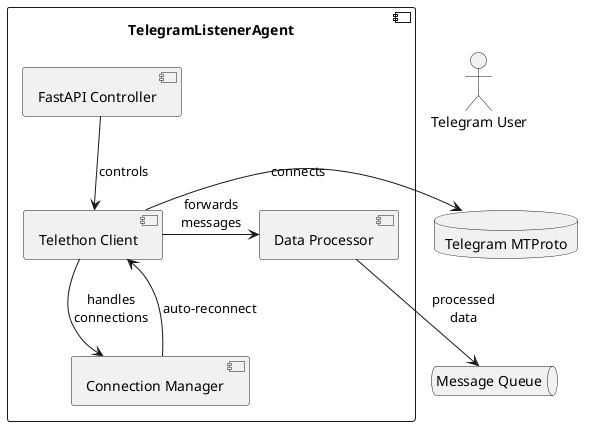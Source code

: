 @startuml TelegramListenerAgent Architecture

actor User as "Telegram User"
component TelegramListenerAgent {
    component "FastAPI Controller" as api
    component "Telethon Client" as client
    component "Connection Manager" as manager
    component "Data Processor" as processor
}

database "Telegram MTProto" as telegram
queue "Message Queue" as queue

api -down-> client : controls
client -right-> telegram : connects
client -down-> manager : handles\nconnections
manager --> client : auto-reconnect
client -> processor : forwards\nmessages
processor --> queue : processed\ndata

@enduml